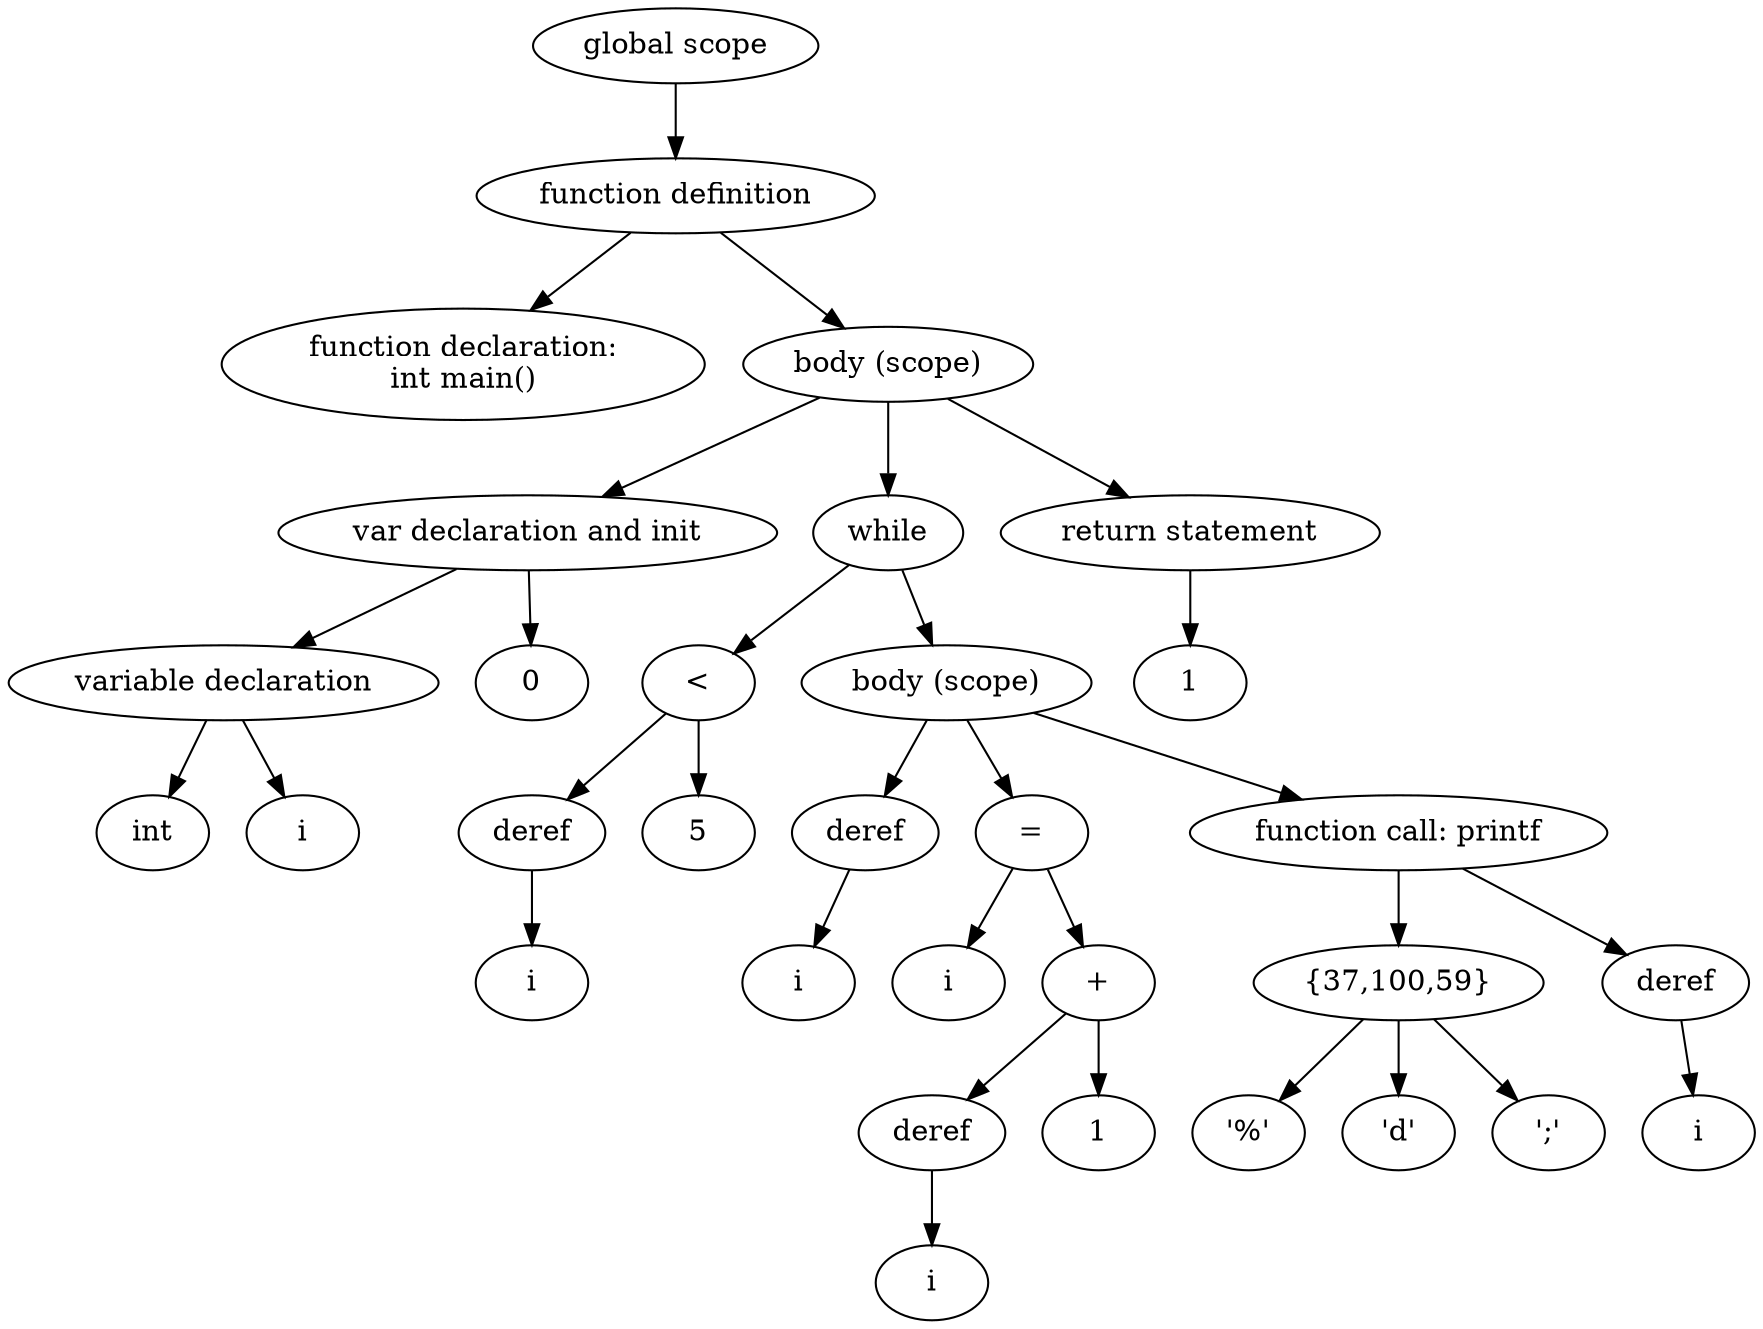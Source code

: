 digraph "Abstract Syntax Tree" {
	140480000135664 [label="function declaration:
int main()"]
	140480000135616 -> 140480000135664
	140480000136720 [label=int]
	140480000144720 -> 140480000136720
	140480000135904 [label=i]
	140480000144720 -> 140480000135904
	140480000144720 [label="variable declaration"]
	140480000145872 -> 140480000144720
	140480000145680 [label=0]
	140480000145872 -> 140480000145680
	140480000145872 [label="var declaration and init"]
	140480000136576 -> 140480000145872
	140480000145584 [label=i]
	140480000145776 -> 140480000145584
	140480000145776 [label=deref]
	140480000146016 -> 140480000145776
	140480000146112 [label=5]
	140480000146016 -> 140480000146112
	140480000146016 [label="<"]
	140480000146208 -> 140480000146016
	140480000146256 [label=i]
	140480000146544 -> 140480000146256
	140480000146544 [label=deref]
	140480000146304 -> 140480000146544
	140480000146400 [label=i]
	140480000146496 -> 140480000146400
	140480000145200 [label=i]
	140480000145392 -> 140480000145200
	140480000145392 [label=deref]
	140480000145488 -> 140480000145392
	140480000145152 [label=1]
	140480000145488 -> 140480000145152
	140480000145488 [label="+"]
	140480000146496 -> 140480000145488
	140480000146496 [label="="]
	140480000146304 -> 140480000146496
	140480000146736 [label="'%'"]
	140480000147024 -> 140480000146736
	140480000146832 [label="'d'"]
	140480000147024 -> 140480000146832
	140480000146880 [label="';'"]
	140480000147024 -> 140480000146880
	140480000147024 [label="{37,100,59}"]
	140480000145104 -> 140480000147024
	140480000147072 [label=i]
	140480000144864 -> 140480000147072
	140480000144864 [label=deref]
	140480000145104 -> 140480000144864
	140480000145104 [label="function call: printf"]
	140480000146304 -> 140480000145104
	140480000146304 [label="body (scope)"]
	140480000146208 -> 140480000146304
	140480000146208 [label=while]
	140480000136576 -> 140480000146208
	140480000147312 [label=1]
	140480000147216 -> 140480000147312
	140480000147216 [label="return statement"]
	140480000136576 -> 140480000147216
	140480000136576 [label="body (scope)"]
	140480000135616 -> 140480000136576
	140480000135616 [label="function definition"]
	140480000135520 -> 140480000135616
	140480000135520 [label="global scope"]
}
